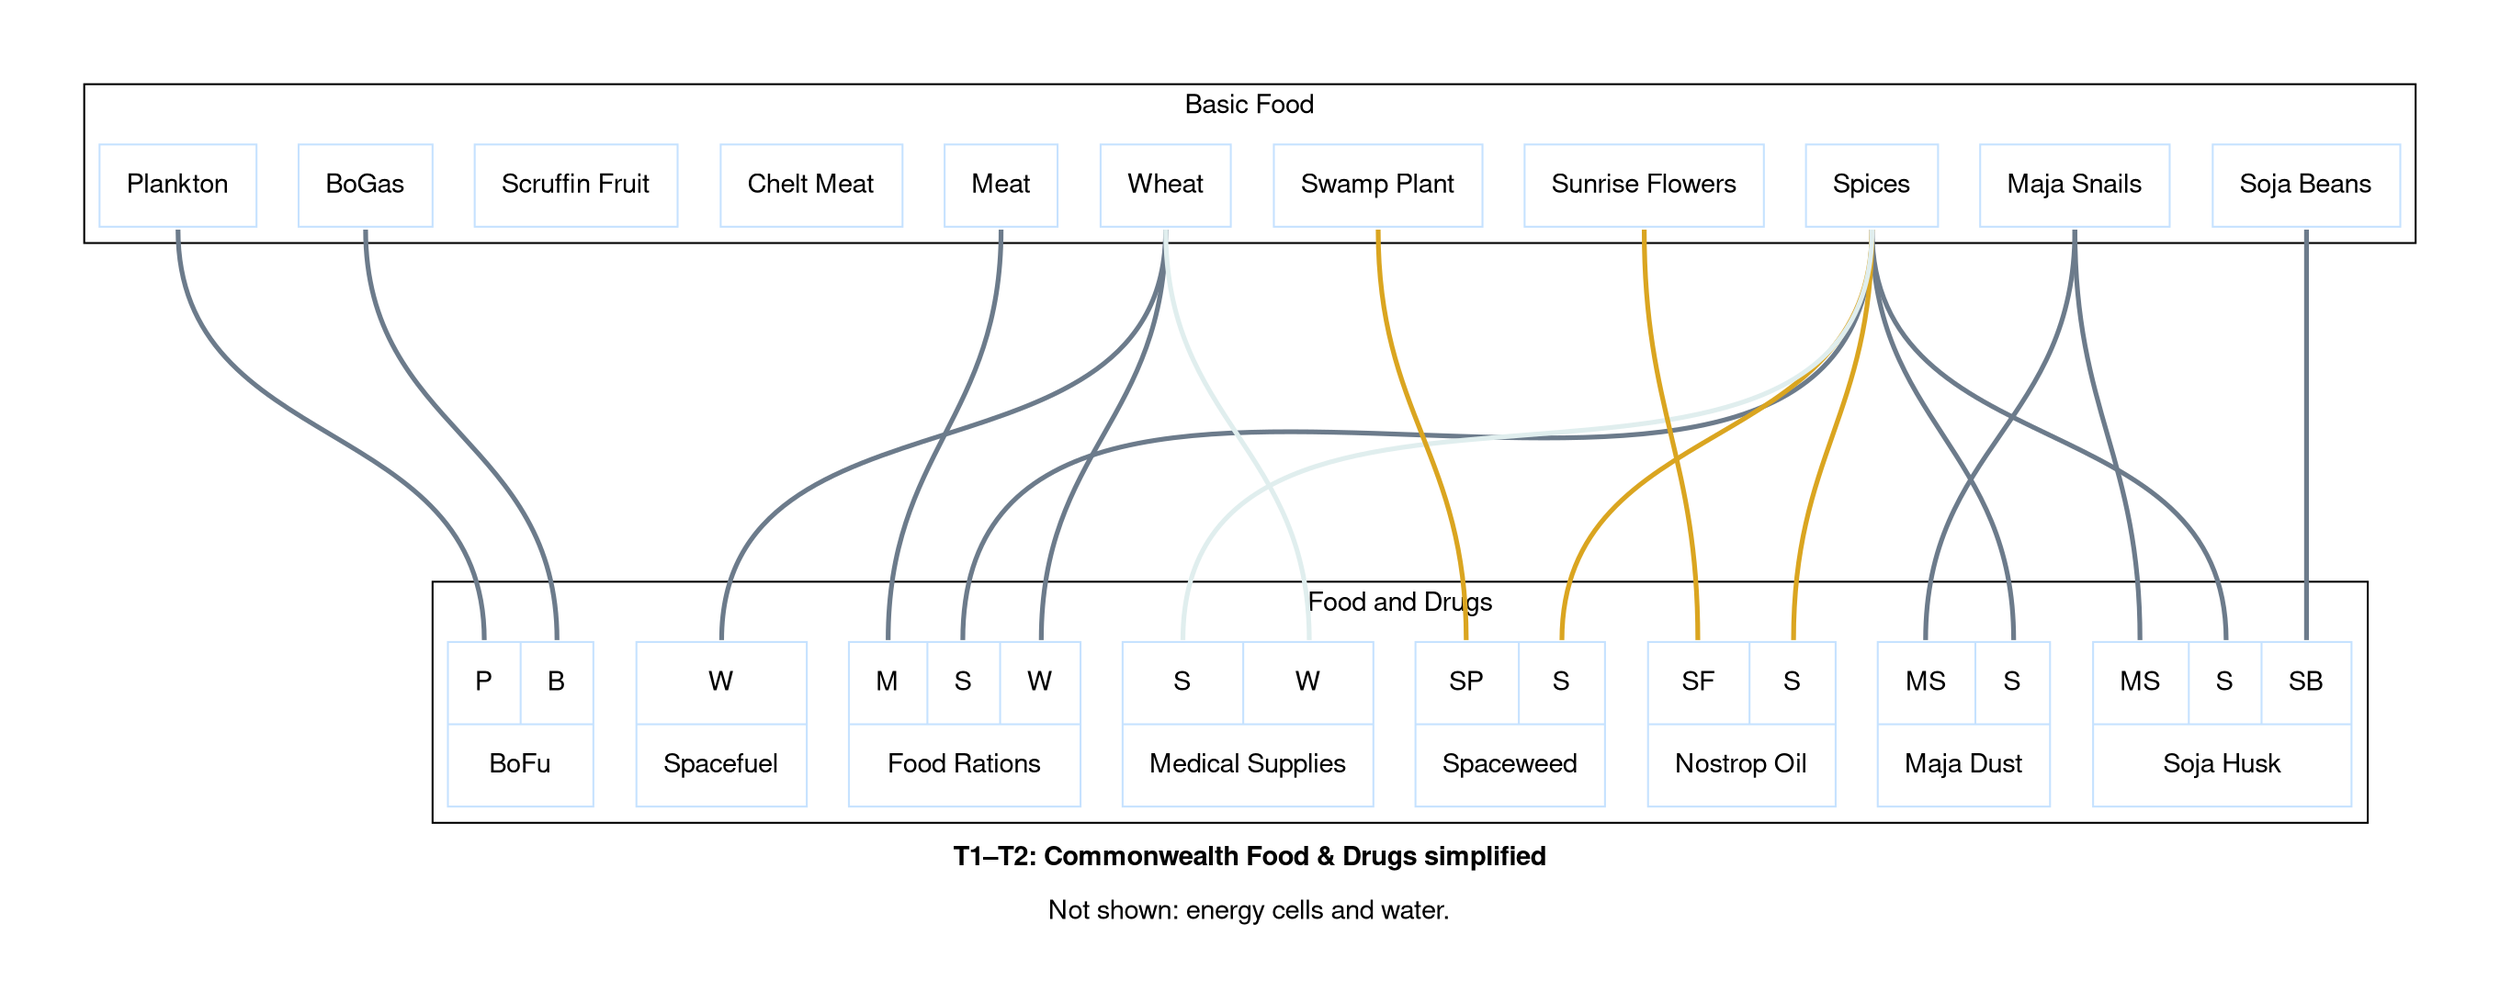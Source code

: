 graph "X4 Economy" {
	edge [arrowType=normal]
	compound=true fontname="Helvetica,Arial,sans-serif"
	label=<<b>T1–T2: Commonwealth Food &amp; Drugs simplified</b><br/><br/>Not shown: energy cells and water.>
	graph [nodesep=0.3 pad=0.5 ranksep=3]
	node [color=slategray1 fontname="Helvetica,Arial,sans-serif" margin=0.2 penwidth=1 shape=box]
	edge [arrowhead=normal arrowtype=normal fontname="Helvetica,Arial,sans-serif" headport=n penwidth=2.5 tailport=s]
	subgraph 1 {
		cluster=true label="Basic Food"
		maja_snails [label="{<output> Maja Snails}" colour=lightsteelblue2 shape=record]
		meat [label="{<output> Meat}" colour=lightsteelblue2 shape=record]
		soja_beans [label="{<output> Soja Beans}" colour=lightsteelblue2 shape=record]
		spices [label="{<output> Spices}" colour=lightsteelblue2 shape=record]
		sunrise_flowers [label="{<output> Sunrise Flowers}" colour=lightsteelblue2 shape=record]
		swamp_plant [label="{<output> Swamp Plant}" colour=lightsteelblue2 shape=record]
		wheat [label="{<output> Wheat}" colour=lightsteelblue2 shape=record]
		chelt_meat [label="{<output> Chelt Meat}" colour=lightsteelblue2 shape=record]
		scruffin_fruits [label="{<output> Scruffin Fruit}" colour=lightsteelblue2 shape=record]
		plankton [label="{<output> Plankton}" colour=lightsteelblue2 shape=record]
		bogas [label="{<output> BoGas}" colour=lightsteelblue2 shape=record]
	}
	subgraph 2 {
		cluster=true label="Food and Drugs"
		spacefuel [label="{{<wheat> W}|<output> Spacefuel}" colour=lightsteelblue2 shape=record]
		food_rations [label="{{<meat> M|<spices> S|<wheat> W}|<output> Food Rations}" colour=lightsteelblue2 shape=record]
		maja_dust [label="{{<maja_snails> MS|<spices> S}|<output> Maja Dust}" colour=lightsteelblue2 shape=record]
		soja_husk [label="{{<maja_snails> MS|<spices> S|<soja_beans> SB}|<output> Soja Husk}" colour=lightsteelblue2 shape=record]
		spaceweed [label="{{<swamp_plant> SP|<spices> S}|<output> Spaceweed}" colour=lightsteelblue2 shape=record]
		nostrop_oil [label="{{<sunrise_flowers> SF|<spices> S}|<output> Nostrop Oil}" colour=lightsteelblue2 shape=record]
		medical_supplies [label="{{<spices> S|<wheat> W}|<output> Medical Supplies}" colour=lightsteelblue2 shape=record]
		bofu [label="{{<plankton> P|<bogas> B}|<output> BoFu}" colour=lightsteelblue2 shape=record]
	}
	wheat:output:s -- spacefuel:wheat:n [color=slategray4]
	meat:output:s -- food_rations:meat:n [color=slategray4]
	spices:output:s -- food_rations:spices:n [color=slategray4]
	wheat:output:s -- food_rations:wheat:n [color=slategray4]
	maja_snails:output:s -- maja_dust:maja_snails:n [color=slategray4]
	spices:output:s -- maja_dust:spices:n [color=slategray4]
	maja_snails:output:s -- soja_husk:maja_snails:n [color=slategray4]
	soja_beans:output:s -- soja_husk:soja_beans:n [color=slategray4]
	spices:output:s -- soja_husk:spices:n [color=slategray4]
	spices:output:s -- spaceweed:spices:n [color=goldenrod]
	swamp_plant:output:s -- spaceweed:swamp_plant:n [color=goldenrod]
	spices:output:s -- nostrop_oil:spices:n [color=goldenrod]
	sunrise_flowers:output:s -- nostrop_oil:sunrise_flowers:n [color=goldenrod]
	spices:output:s -- medical_supplies:spices:n [color=azure2]
	wheat:output:s -- medical_supplies:wheat:n [color=azure2]
	bogas:output:s -- bofu:bogas:n [color=slategray4]
	plankton:output:s -- bofu:plankton:n [color=slategray4]
}

